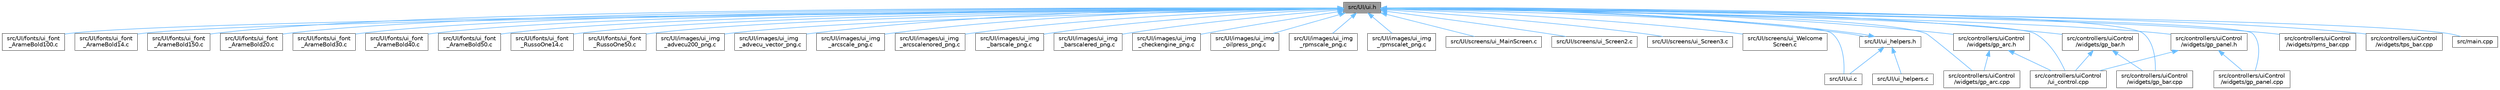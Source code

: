 digraph "src/UI/ui.h"
{
 // LATEX_PDF_SIZE
  bgcolor="transparent";
  edge [fontname=Helvetica,fontsize=10,labelfontname=Helvetica,labelfontsize=10];
  node [fontname=Helvetica,fontsize=10,shape=box,height=0.2,width=0.4];
  Node1 [id="Node000001",label="src/UI/ui.h",height=0.2,width=0.4,color="gray40", fillcolor="grey60", style="filled", fontcolor="black",tooltip=" "];
  Node1 -> Node2 [id="edge1_Node000001_Node000002",dir="back",color="steelblue1",style="solid",tooltip=" "];
  Node2 [id="Node000002",label="src/UI/fonts/ui_font\l_ArameBold100.c",height=0.2,width=0.4,color="grey40", fillcolor="white", style="filled",URL="$ui__font___arame_bold100_8c.html",tooltip=" "];
  Node1 -> Node3 [id="edge2_Node000001_Node000003",dir="back",color="steelblue1",style="solid",tooltip=" "];
  Node3 [id="Node000003",label="src/UI/fonts/ui_font\l_ArameBold14.c",height=0.2,width=0.4,color="grey40", fillcolor="white", style="filled",URL="$ui__font___arame_bold14_8c.html",tooltip=" "];
  Node1 -> Node4 [id="edge3_Node000001_Node000004",dir="back",color="steelblue1",style="solid",tooltip=" "];
  Node4 [id="Node000004",label="src/UI/fonts/ui_font\l_ArameBold150.c",height=0.2,width=0.4,color="grey40", fillcolor="white", style="filled",URL="$ui__font___arame_bold150_8c.html",tooltip=" "];
  Node1 -> Node5 [id="edge4_Node000001_Node000005",dir="back",color="steelblue1",style="solid",tooltip=" "];
  Node5 [id="Node000005",label="src/UI/fonts/ui_font\l_ArameBold20.c",height=0.2,width=0.4,color="grey40", fillcolor="white", style="filled",URL="$ui__font___arame_bold20_8c.html",tooltip=" "];
  Node1 -> Node6 [id="edge5_Node000001_Node000006",dir="back",color="steelblue1",style="solid",tooltip=" "];
  Node6 [id="Node000006",label="src/UI/fonts/ui_font\l_ArameBold30.c",height=0.2,width=0.4,color="grey40", fillcolor="white", style="filled",URL="$ui__font___arame_bold30_8c.html",tooltip=" "];
  Node1 -> Node7 [id="edge6_Node000001_Node000007",dir="back",color="steelblue1",style="solid",tooltip=" "];
  Node7 [id="Node000007",label="src/UI/fonts/ui_font\l_ArameBold40.c",height=0.2,width=0.4,color="grey40", fillcolor="white", style="filled",URL="$ui__font___arame_bold40_8c.html",tooltip=" "];
  Node1 -> Node8 [id="edge7_Node000001_Node000008",dir="back",color="steelblue1",style="solid",tooltip=" "];
  Node8 [id="Node000008",label="src/UI/fonts/ui_font\l_ArameBold50.c",height=0.2,width=0.4,color="grey40", fillcolor="white", style="filled",URL="$ui__font___arame_bold50_8c.html",tooltip=" "];
  Node1 -> Node9 [id="edge8_Node000001_Node000009",dir="back",color="steelblue1",style="solid",tooltip=" "];
  Node9 [id="Node000009",label="src/UI/fonts/ui_font\l_RussoOne14.c",height=0.2,width=0.4,color="grey40", fillcolor="white", style="filled",URL="$ui__font___russo_one14_8c.html",tooltip=" "];
  Node1 -> Node10 [id="edge9_Node000001_Node000010",dir="back",color="steelblue1",style="solid",tooltip=" "];
  Node10 [id="Node000010",label="src/UI/fonts/ui_font\l_RussoOne50.c",height=0.2,width=0.4,color="grey40", fillcolor="white", style="filled",URL="$ui__font___russo_one50_8c.html",tooltip=" "];
  Node1 -> Node11 [id="edge10_Node000001_Node000011",dir="back",color="steelblue1",style="solid",tooltip=" "];
  Node11 [id="Node000011",label="src/UI/images/ui_img\l_advecu200_png.c",height=0.2,width=0.4,color="grey40", fillcolor="white", style="filled",URL="$ui__img__advecu200__png_8c.html",tooltip=" "];
  Node1 -> Node12 [id="edge11_Node000001_Node000012",dir="back",color="steelblue1",style="solid",tooltip=" "];
  Node12 [id="Node000012",label="src/UI/images/ui_img\l_advecu_vector_png.c",height=0.2,width=0.4,color="grey40", fillcolor="white", style="filled",URL="$ui__img__advecu__vector__png_8c.html",tooltip=" "];
  Node1 -> Node13 [id="edge12_Node000001_Node000013",dir="back",color="steelblue1",style="solid",tooltip=" "];
  Node13 [id="Node000013",label="src/UI/images/ui_img\l_arcscale_png.c",height=0.2,width=0.4,color="grey40", fillcolor="white", style="filled",URL="$ui__img__arcscale__png_8c.html",tooltip=" "];
  Node1 -> Node14 [id="edge13_Node000001_Node000014",dir="back",color="steelblue1",style="solid",tooltip=" "];
  Node14 [id="Node000014",label="src/UI/images/ui_img\l_arcscalenored_png.c",height=0.2,width=0.4,color="grey40", fillcolor="white", style="filled",URL="$ui__img__arcscalenored__png_8c.html",tooltip=" "];
  Node1 -> Node15 [id="edge14_Node000001_Node000015",dir="back",color="steelblue1",style="solid",tooltip=" "];
  Node15 [id="Node000015",label="src/UI/images/ui_img\l_barscale_png.c",height=0.2,width=0.4,color="grey40", fillcolor="white", style="filled",URL="$ui__img__barscale__png_8c.html",tooltip=" "];
  Node1 -> Node16 [id="edge15_Node000001_Node000016",dir="back",color="steelblue1",style="solid",tooltip=" "];
  Node16 [id="Node000016",label="src/UI/images/ui_img\l_barscalered_png.c",height=0.2,width=0.4,color="grey40", fillcolor="white", style="filled",URL="$ui__img__barscalered__png_8c.html",tooltip=" "];
  Node1 -> Node17 [id="edge16_Node000001_Node000017",dir="back",color="steelblue1",style="solid",tooltip=" "];
  Node17 [id="Node000017",label="src/UI/images/ui_img\l_checkengine_png.c",height=0.2,width=0.4,color="grey40", fillcolor="white", style="filled",URL="$ui__img__checkengine__png_8c.html",tooltip=" "];
  Node1 -> Node18 [id="edge17_Node000001_Node000018",dir="back",color="steelblue1",style="solid",tooltip=" "];
  Node18 [id="Node000018",label="src/UI/images/ui_img\l_oilpress_png.c",height=0.2,width=0.4,color="grey40", fillcolor="white", style="filled",URL="$ui__img__oilpress__png_8c.html",tooltip=" "];
  Node1 -> Node19 [id="edge18_Node000001_Node000019",dir="back",color="steelblue1",style="solid",tooltip=" "];
  Node19 [id="Node000019",label="src/UI/images/ui_img\l_rpmscale_png.c",height=0.2,width=0.4,color="grey40", fillcolor="white", style="filled",URL="$ui__img__rpmscale__png_8c.html",tooltip=" "];
  Node1 -> Node20 [id="edge19_Node000001_Node000020",dir="back",color="steelblue1",style="solid",tooltip=" "];
  Node20 [id="Node000020",label="src/UI/images/ui_img\l_rpmscalet_png.c",height=0.2,width=0.4,color="grey40", fillcolor="white", style="filled",URL="$ui__img__rpmscalet__png_8c.html",tooltip=" "];
  Node1 -> Node21 [id="edge20_Node000001_Node000021",dir="back",color="steelblue1",style="solid",tooltip=" "];
  Node21 [id="Node000021",label="src/UI/screens/ui_MainScreen.c",height=0.2,width=0.4,color="grey40", fillcolor="white", style="filled",URL="$ui___main_screen_8c.html",tooltip=" "];
  Node1 -> Node22 [id="edge21_Node000001_Node000022",dir="back",color="steelblue1",style="solid",tooltip=" "];
  Node22 [id="Node000022",label="src/UI/screens/ui_Screen2.c",height=0.2,width=0.4,color="grey40", fillcolor="white", style="filled",URL="$ui___screen2_8c.html",tooltip=" "];
  Node1 -> Node23 [id="edge22_Node000001_Node000023",dir="back",color="steelblue1",style="solid",tooltip=" "];
  Node23 [id="Node000023",label="src/UI/screens/ui_Screen3.c",height=0.2,width=0.4,color="grey40", fillcolor="white", style="filled",URL="$ui___screen3_8c.html",tooltip=" "];
  Node1 -> Node24 [id="edge23_Node000001_Node000024",dir="back",color="steelblue1",style="solid",tooltip=" "];
  Node24 [id="Node000024",label="src/UI/screens/ui_Welcome\lScreen.c",height=0.2,width=0.4,color="grey40", fillcolor="white", style="filled",URL="$ui___welcome_screen_8c.html",tooltip=" "];
  Node1 -> Node25 [id="edge24_Node000001_Node000025",dir="back",color="steelblue1",style="solid",tooltip=" "];
  Node25 [id="Node000025",label="src/UI/ui.c",height=0.2,width=0.4,color="grey40", fillcolor="white", style="filled",URL="$ui_8c.html",tooltip=" "];
  Node1 -> Node26 [id="edge25_Node000001_Node000026",dir="back",color="steelblue1",style="solid",tooltip=" "];
  Node26 [id="Node000026",label="src/UI/ui_helpers.h",height=0.2,width=0.4,color="grey40", fillcolor="white", style="filled",URL="$ui__helpers_8h.html",tooltip=" "];
  Node26 -> Node25 [id="edge26_Node000026_Node000025",dir="back",color="steelblue1",style="solid",tooltip=" "];
  Node26 -> Node1 [id="edge27_Node000026_Node000001",dir="back",color="steelblue1",style="solid",tooltip=" "];
  Node26 -> Node27 [id="edge28_Node000026_Node000027",dir="back",color="steelblue1",style="solid",tooltip=" "];
  Node27 [id="Node000027",label="src/UI/ui_helpers.c",height=0.2,width=0.4,color="grey40", fillcolor="white", style="filled",URL="$ui__helpers_8c.html",tooltip=" "];
  Node1 -> Node28 [id="edge29_Node000001_Node000028",dir="back",color="steelblue1",style="solid",tooltip=" "];
  Node28 [id="Node000028",label="src/controllers/uiControl\l/ui_control.cpp",height=0.2,width=0.4,color="grey40", fillcolor="white", style="filled",URL="$ui__control_8cpp.html",tooltip=" "];
  Node1 -> Node29 [id="edge30_Node000001_Node000029",dir="back",color="steelblue1",style="solid",tooltip=" "];
  Node29 [id="Node000029",label="src/controllers/uiControl\l/widgets/gp_arc.cpp",height=0.2,width=0.4,color="grey40", fillcolor="white", style="filled",URL="$gp__arc_8cpp.html",tooltip=" "];
  Node1 -> Node30 [id="edge31_Node000001_Node000030",dir="back",color="steelblue1",style="solid",tooltip=" "];
  Node30 [id="Node000030",label="src/controllers/uiControl\l/widgets/gp_arc.h",height=0.2,width=0.4,color="grey40", fillcolor="white", style="filled",URL="$gp__arc_8h.html",tooltip=" "];
  Node30 -> Node28 [id="edge32_Node000030_Node000028",dir="back",color="steelblue1",style="solid",tooltip=" "];
  Node30 -> Node29 [id="edge33_Node000030_Node000029",dir="back",color="steelblue1",style="solid",tooltip=" "];
  Node1 -> Node31 [id="edge34_Node000001_Node000031",dir="back",color="steelblue1",style="solid",tooltip=" "];
  Node31 [id="Node000031",label="src/controllers/uiControl\l/widgets/gp_bar.cpp",height=0.2,width=0.4,color="grey40", fillcolor="white", style="filled",URL="$gp__bar_8cpp.html",tooltip=" "];
  Node1 -> Node32 [id="edge35_Node000001_Node000032",dir="back",color="steelblue1",style="solid",tooltip=" "];
  Node32 [id="Node000032",label="src/controllers/uiControl\l/widgets/gp_bar.h",height=0.2,width=0.4,color="grey40", fillcolor="white", style="filled",URL="$gp__bar_8h.html",tooltip=" "];
  Node32 -> Node28 [id="edge36_Node000032_Node000028",dir="back",color="steelblue1",style="solid",tooltip=" "];
  Node32 -> Node31 [id="edge37_Node000032_Node000031",dir="back",color="steelblue1",style="solid",tooltip=" "];
  Node1 -> Node33 [id="edge38_Node000001_Node000033",dir="back",color="steelblue1",style="solid",tooltip=" "];
  Node33 [id="Node000033",label="src/controllers/uiControl\l/widgets/gp_panel.cpp",height=0.2,width=0.4,color="grey40", fillcolor="white", style="filled",URL="$gp__panel_8cpp.html",tooltip=" "];
  Node1 -> Node34 [id="edge39_Node000001_Node000034",dir="back",color="steelblue1",style="solid",tooltip=" "];
  Node34 [id="Node000034",label="src/controllers/uiControl\l/widgets/gp_panel.h",height=0.2,width=0.4,color="grey40", fillcolor="white", style="filled",URL="$gp__panel_8h.html",tooltip=" "];
  Node34 -> Node28 [id="edge40_Node000034_Node000028",dir="back",color="steelblue1",style="solid",tooltip=" "];
  Node34 -> Node33 [id="edge41_Node000034_Node000033",dir="back",color="steelblue1",style="solid",tooltip=" "];
  Node1 -> Node35 [id="edge42_Node000001_Node000035",dir="back",color="steelblue1",style="solid",tooltip=" "];
  Node35 [id="Node000035",label="src/controllers/uiControl\l/widgets/rpms_bar.cpp",height=0.2,width=0.4,color="grey40", fillcolor="white", style="filled",URL="$rpms__bar_8cpp.html",tooltip=" "];
  Node1 -> Node36 [id="edge43_Node000001_Node000036",dir="back",color="steelblue1",style="solid",tooltip=" "];
  Node36 [id="Node000036",label="src/controllers/uiControl\l/widgets/tps_bar.cpp",height=0.2,width=0.4,color="grey40", fillcolor="white", style="filled",URL="$tps__bar_8cpp.html",tooltip=" "];
  Node1 -> Node37 [id="edge44_Node000001_Node000037",dir="back",color="steelblue1",style="solid",tooltip=" "];
  Node37 [id="Node000037",label="src/main.cpp",height=0.2,width=0.4,color="grey40", fillcolor="white", style="filled",URL="$main_8cpp.html",tooltip=" "];
}
